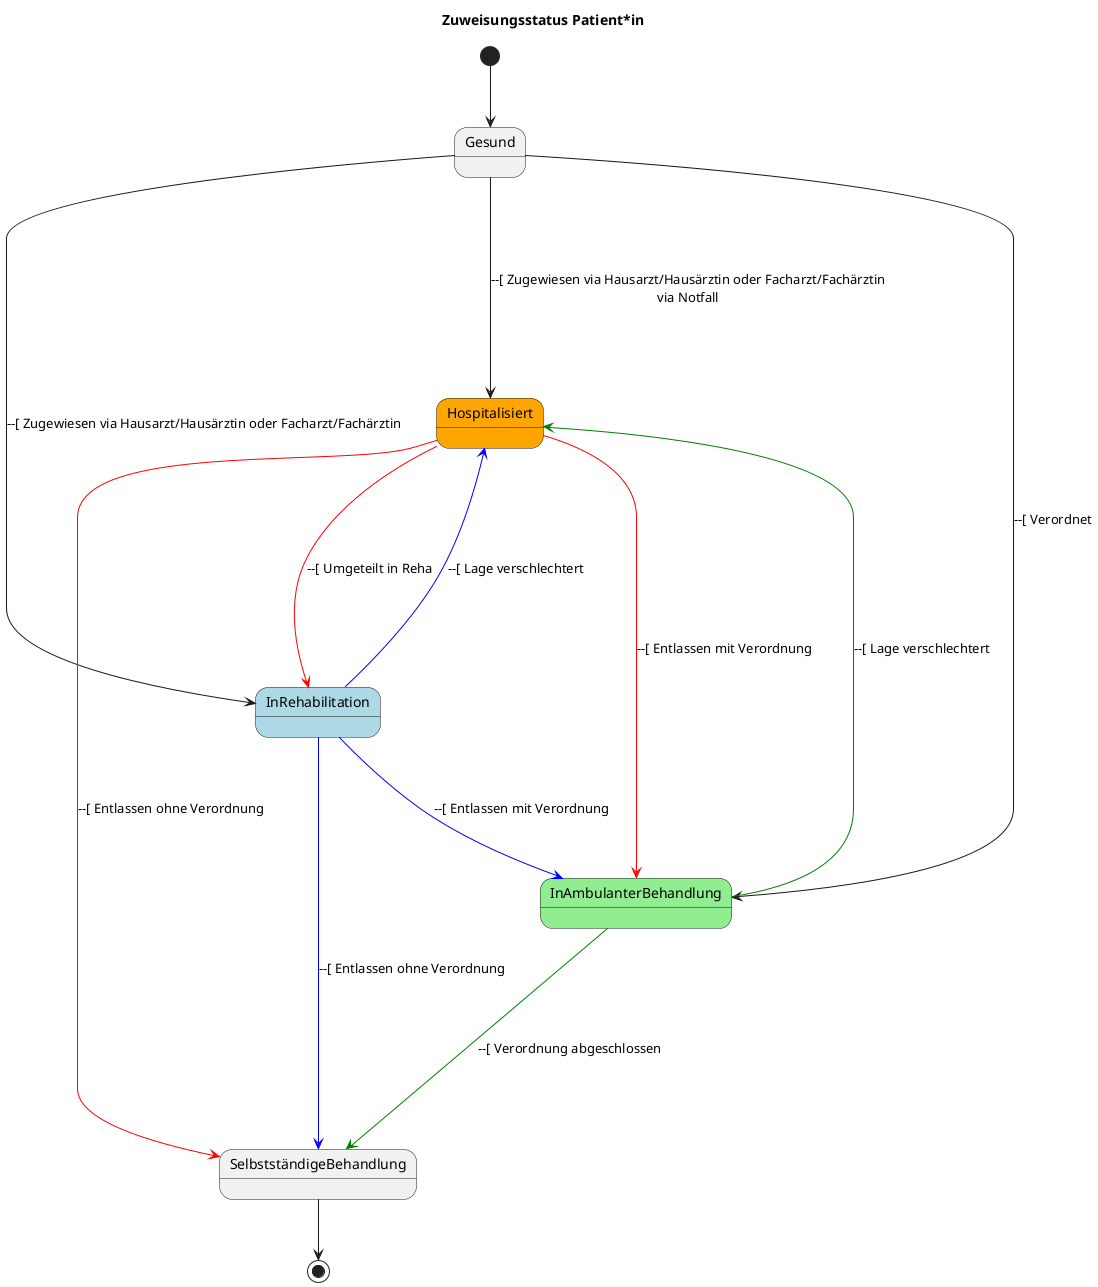 @startuml Therapie Lifecicle
title Zuweisungsstatus Patient*in

State Gesund
State Hospitalisiert #Orange
State InAmbulanterBehandlung #LightGreen
State InRehabilitation #LightBlue

[*] --> Gesund

Gesund ---->  Hospitalisiert : --[ Zugewiesen via Hausarzt/Hausärztin oder Facharzt/Fachärztin\nvia Notfall
Gesund ---->  InRehabilitation : --[ Zugewiesen via Hausarzt/Hausärztin oder Facharzt/Fachärztin
Gesund ---->  InAmbulanterBehandlung : --[ Verordnet

Hospitalisiert --[#Red]--> InRehabilitation : --[ Umgeteilt in Reha
Hospitalisiert --[#Red]--> InAmbulanterBehandlung : --[ Entlassen mit Verordnung
Hospitalisiert --[#Red]--> SelbstständigeBehandlung : --[ Entlassen ohne Verordnung

InRehabilitation --[#Blue]-> InAmbulanterBehandlung : --[ Entlassen mit Verordnung
InRehabilitation --[#Blue]--> Hospitalisiert : --[ Lage verschlechtert
InRehabilitation --[#Blue]--> SelbstständigeBehandlung : --[ Entlassen ohne Verordnung

InAmbulanterBehandlung --[#Green]--> Hospitalisiert : --[ Lage verschlechtert
InAmbulanterBehandlung --[#Green]--> SelbstständigeBehandlung : --[ Verordnung abgeschlossen

SelbstständigeBehandlung --> [*]

@enduml